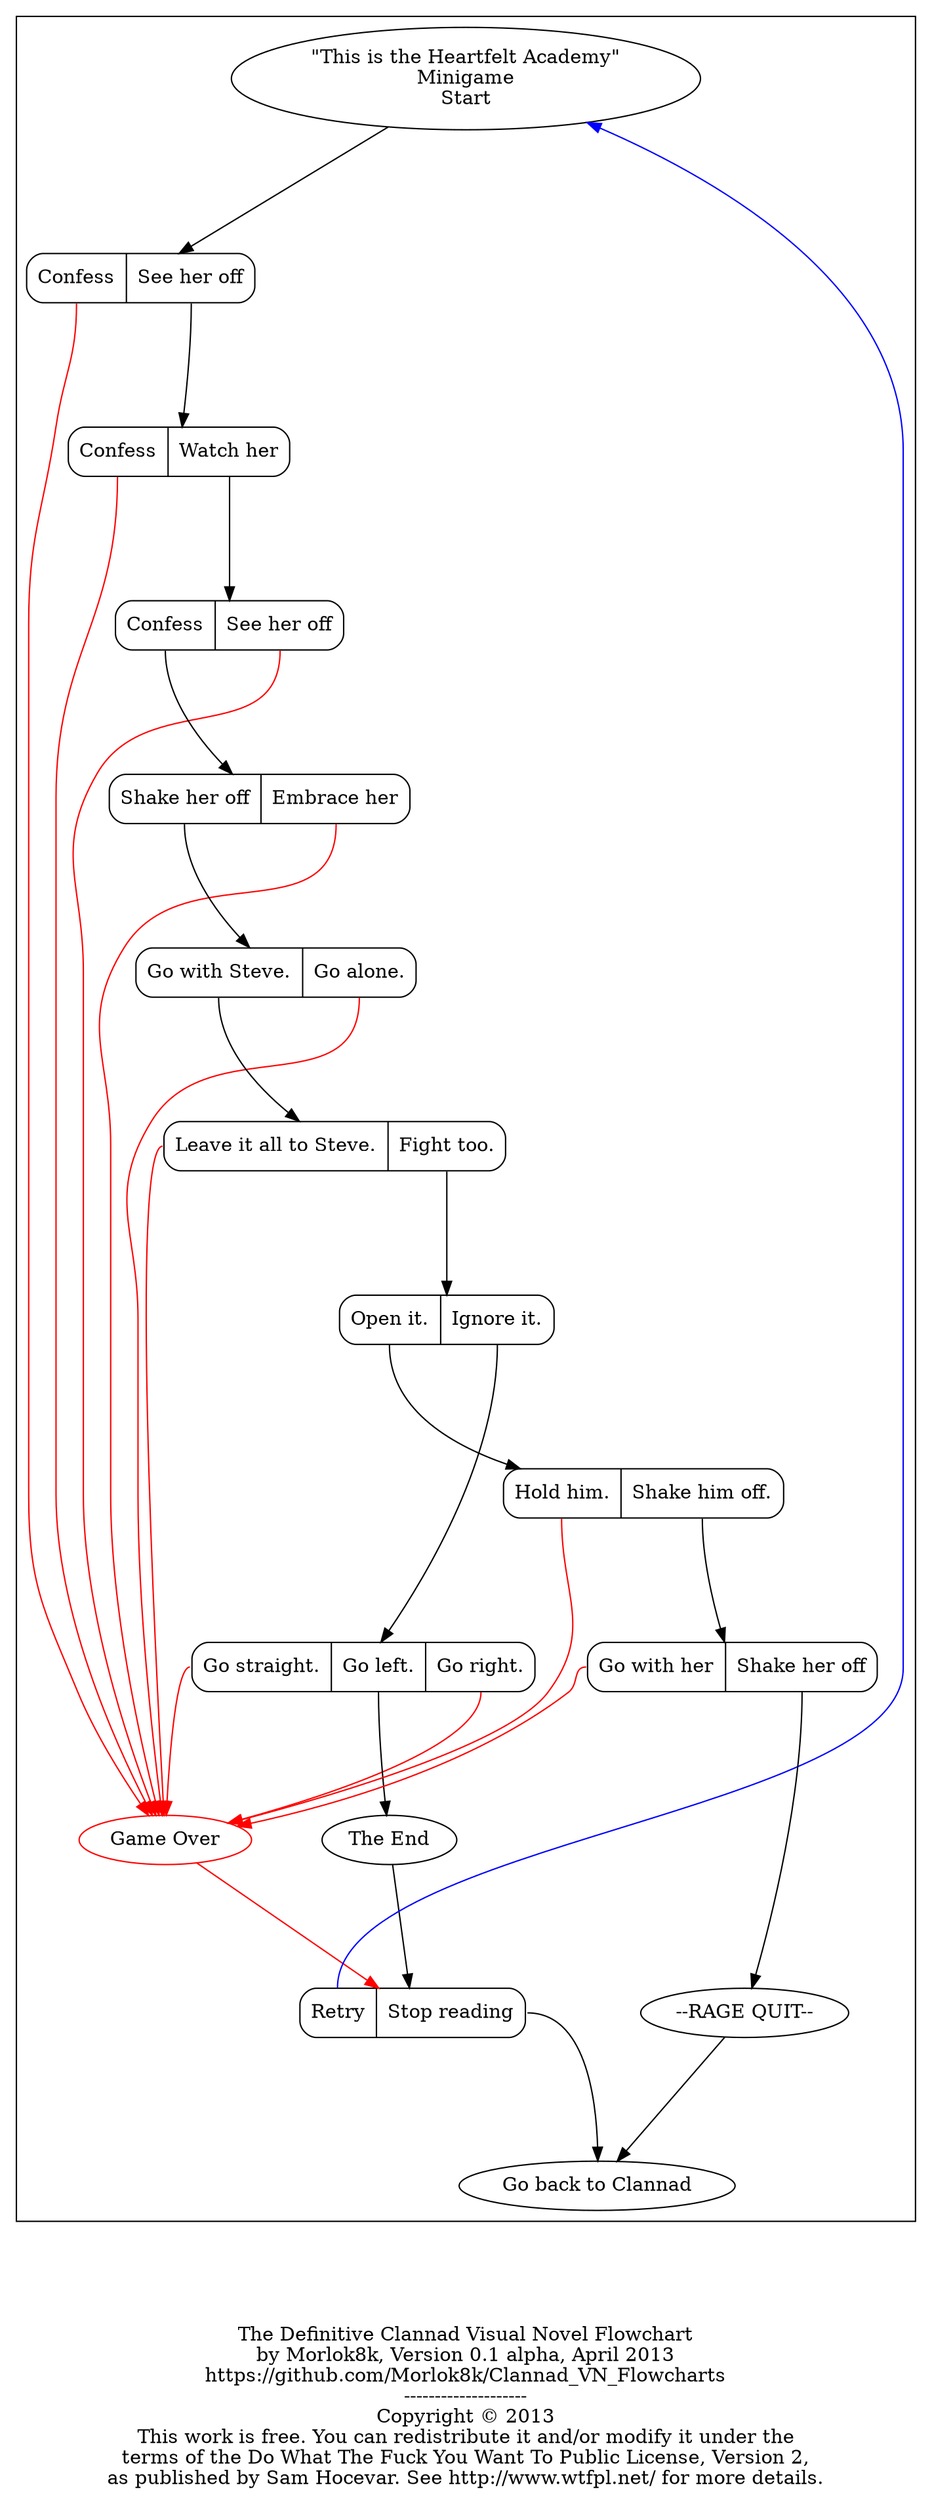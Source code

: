 /*
#######################################################################
#            DO WHAT THE FUCK YOU WANT TO PUBLIC LICENSE              #
#                    Version 2, December 2004                         #
#                                                                     #
# Copyright (C) 2004 Sam Hocevar <sam@hocevar.net>                    #
#                                                                     #
# Everyone is permitted to copy and distribute verbatim or modified   #
# copies of this license document, and changing it is allowed as long #
# as the name is changed.                                             #
#                                                                     #
#            DO WHAT THE FUCK YOU WANT TO PUBLIC LICENSE              #
#   TERMS AND CONDITIONS FOR COPYING, DISTRIBUTION AND MODIFICATION   #
#                                                                     #
#  0. You just DO WHAT THE FUCK YOU WANT TO.                          #
#                                                                     #
#######################################################################
*/

// The Definitive Clannad Visual Novel Flowchart
digraph Clannad{
    graph [ label = "\n\n\n\nThe Definitive Clannad Visual Novel Flowchart\nby Morlok8k, Version 0.1 alpha, April 2013\nhttps://github.com/Morlok8k/Clannad_VN_Flowcharts\n--------------------\nCopyright © 2013\nThis work is free. You can redistribute it and/or modify it under the\nterms of the Do What The Fuck You Want To Public License, Version 2,\nas published by Sam Hocevar. See http://www.wtfpl.net/ for more details." ];
   ranksep=1.25;

    //new translation:
    //"This is the Heartfelt Academy" (aka Doki Doki High School)



    subgraph cluster_Heartfelt_Academy{
        label = "";    //empty label for this cluster, else the "The Definitive Clannad Visual Novel" text will appear instead.
        
        Heartfelt_Academy_start [label = "\"This is the Heartfelt Academy\"\nMinigame\nStart"];
        HFA_game_over [label = "Game Over", color = red];    //Retry | Stop reading (Go to April 21 in clannad)
        HFA_the_end [label = "The End"];    //retry | stop reading
        HFA_finished [label = "--RAGE QUIT--"];    //Exit the game (--RAGE QUIT--)
        HFA_retry [shape = Mrecord, label = "<a1>Retry|<a2>Stop reading"];
        HFA_back2clannad [label = "Go back to Clannad"];


        HFA_q1 [shape = Mrecord, label = "<a1>Confess|<a2>See her off"];
        HFA_q2 [shape = Mrecord, label = "<a1>Confess|<a2>Watch her"];
        HFA_q3 [shape = Mrecord, label = "<a1>Confess|<a2>See her off"];
        HFA_q4 [shape = Mrecord, label = "<a1>Shake her off|<a2>Embrace her"];
        HFA_q5 [shape = Mrecord, label = "<a1>Go with Steve.|<a2>Go alone."];
        HFA_q6 [shape = Mrecord, label = "<a1>Leave it all to Steve.|<a2>Fight too."];
        HFA_q7 [shape = Mrecord, label = "<a1>Open it.|<a2>Ignore it."];
        HFA_q8 [shape = Mrecord, label = "<a1>Go straight.|<a2>Go left.|<a3>Go right."];
        HFA_q9 [shape = Mrecord, label = "<a1>Hold him.|<a2>Shake him off."];
        HFA_q10 [shape = Mrecord, label = "<a1>Go with her|<a2>Shake her off"];

        Heartfelt_Academy_start -> HFA_q1;
        HFA_q1:a2 -> HFA_q2;
        HFA_q2:a2 -> HFA_q3;
        HFA_q3:a1 -> HFA_q4;
        HFA_q4:a1 -> HFA_q5;
        HFA_q5:a1 -> HFA_q6;
        HFA_q6:a2 -> HFA_q7;
        HFA_q7:a2 -> HFA_q8;
        HFA_q7:a1 -> HFA_q9;
        HFA_q8:a2 -> HFA_the_end;
        HFA_q9:a2 -> HFA_q10;
        HFA_q10:a2 -> HFA_finished;
        HFA_finished -> HFA_back2clannad;

        HFA_q1:a1 -> HFA_game_over [color = red];
        HFA_q2:a1 -> HFA_game_over [color = red];
        HFA_q3:a2 -> HFA_game_over [color = red];
        HFA_q4:a2 -> HFA_game_over [color = red];
        HFA_q5:a2 -> HFA_game_over [color = red];
        HFA_q6:a1 -> HFA_game_over [color = red];
        HFA_q8:a1 -> HFA_game_over [color = red];
        HFA_q8:a3 -> HFA_game_over [color = red];
        HFA_q9:a1 -> HFA_game_over [color = red];
        HFA_q10:a1 -> HFA_game_over [color = red];

        HFA_game_over -> HFA_retry [color = red];
        HFA_the_end -> HFA_retry;
        HFA_retry:a1 -> Heartfelt_Academy_start [color = blue];
        HFA_retry:a2 -> HFA_back2clannad;
    }






}
